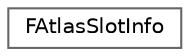 digraph "Graphical Class Hierarchy"
{
 // INTERACTIVE_SVG=YES
 // LATEX_PDF_SIZE
  bgcolor="transparent";
  edge [fontname=Helvetica,fontsize=10,labelfontname=Helvetica,labelfontsize=10];
  node [fontname=Helvetica,fontsize=10,shape=box,height=0.2,width=0.4];
  rankdir="LR";
  Node0 [id="Node000000",label="FAtlasSlotInfo",height=0.2,width=0.4,color="grey40", fillcolor="white", style="filled",URL="$d6/dee/structFAtlasSlotInfo.html",tooltip=" "];
}
